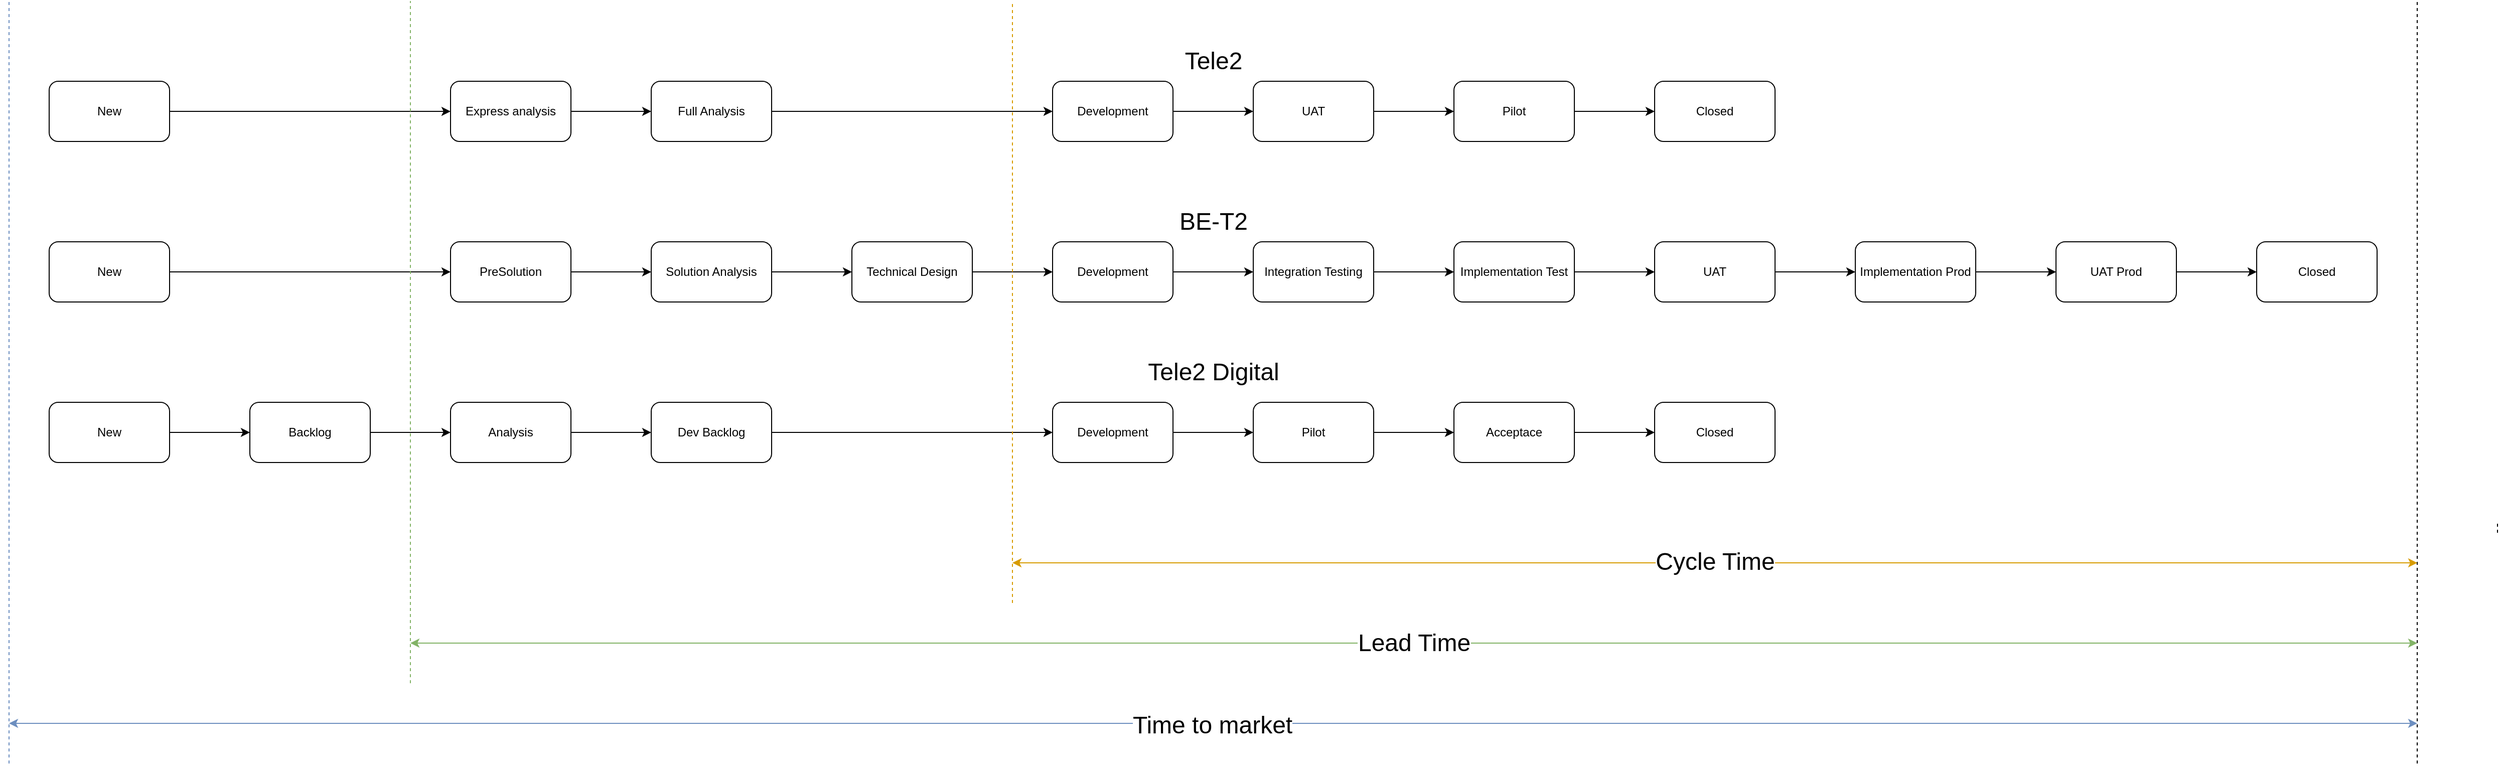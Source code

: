 <mxfile version="23.0.2" type="github">
  <diagram name="Страница — 1" id="cjbGRx0S7E2pipC_ybSz">
    <mxGraphModel dx="2946" dy="1111" grid="1" gridSize="10" guides="1" tooltips="1" connect="1" arrows="1" fold="1" page="1" pageScale="1" pageWidth="4681" pageHeight="3300" math="0" shadow="0">
      <root>
        <mxCell id="0" />
        <mxCell id="1" parent="0" />
        <mxCell id="oS2J0Wrdn_PqmQfN7SfS-35" style="edgeStyle=orthogonalEdgeStyle;rounded=0;orthogonalLoop=1;jettySize=auto;html=1;" parent="1" source="oS2J0Wrdn_PqmQfN7SfS-1" target="oS2J0Wrdn_PqmQfN7SfS-2" edge="1">
          <mxGeometry relative="1" as="geometry" />
        </mxCell>
        <mxCell id="oS2J0Wrdn_PqmQfN7SfS-1" value="New" style="rounded=1;whiteSpace=wrap;html=1;" parent="1" vertex="1">
          <mxGeometry x="120" y="120" width="120" height="60" as="geometry" />
        </mxCell>
        <mxCell id="oS2J0Wrdn_PqmQfN7SfS-36" style="edgeStyle=orthogonalEdgeStyle;rounded=0;orthogonalLoop=1;jettySize=auto;html=1;" parent="1" source="oS2J0Wrdn_PqmQfN7SfS-2" target="oS2J0Wrdn_PqmQfN7SfS-3" edge="1">
          <mxGeometry relative="1" as="geometry" />
        </mxCell>
        <mxCell id="oS2J0Wrdn_PqmQfN7SfS-2" value="Express analysis" style="rounded=1;whiteSpace=wrap;html=1;" parent="1" vertex="1">
          <mxGeometry x="520" y="120" width="120" height="60" as="geometry" />
        </mxCell>
        <mxCell id="oS2J0Wrdn_PqmQfN7SfS-37" style="edgeStyle=orthogonalEdgeStyle;rounded=0;orthogonalLoop=1;jettySize=auto;html=1;" parent="1" source="oS2J0Wrdn_PqmQfN7SfS-3" target="oS2J0Wrdn_PqmQfN7SfS-4" edge="1">
          <mxGeometry relative="1" as="geometry" />
        </mxCell>
        <mxCell id="oS2J0Wrdn_PqmQfN7SfS-3" value="Full Analysis" style="rounded=1;whiteSpace=wrap;html=1;" parent="1" vertex="1">
          <mxGeometry x="720" y="120" width="120" height="60" as="geometry" />
        </mxCell>
        <mxCell id="oS2J0Wrdn_PqmQfN7SfS-38" style="edgeStyle=orthogonalEdgeStyle;rounded=0;orthogonalLoop=1;jettySize=auto;html=1;" parent="1" source="oS2J0Wrdn_PqmQfN7SfS-4" target="oS2J0Wrdn_PqmQfN7SfS-5" edge="1">
          <mxGeometry relative="1" as="geometry" />
        </mxCell>
        <mxCell id="oS2J0Wrdn_PqmQfN7SfS-4" value="Development" style="rounded=1;whiteSpace=wrap;html=1;" parent="1" vertex="1">
          <mxGeometry x="1120" y="120" width="120" height="60" as="geometry" />
        </mxCell>
        <mxCell id="oS2J0Wrdn_PqmQfN7SfS-39" style="edgeStyle=orthogonalEdgeStyle;rounded=0;orthogonalLoop=1;jettySize=auto;html=1;" parent="1" source="oS2J0Wrdn_PqmQfN7SfS-5" target="oS2J0Wrdn_PqmQfN7SfS-6" edge="1">
          <mxGeometry relative="1" as="geometry" />
        </mxCell>
        <mxCell id="oS2J0Wrdn_PqmQfN7SfS-5" value="UAT" style="rounded=1;whiteSpace=wrap;html=1;" parent="1" vertex="1">
          <mxGeometry x="1320" y="120" width="120" height="60" as="geometry" />
        </mxCell>
        <mxCell id="oS2J0Wrdn_PqmQfN7SfS-40" style="edgeStyle=orthogonalEdgeStyle;rounded=0;orthogonalLoop=1;jettySize=auto;html=1;" parent="1" source="oS2J0Wrdn_PqmQfN7SfS-6" target="oS2J0Wrdn_PqmQfN7SfS-7" edge="1">
          <mxGeometry relative="1" as="geometry" />
        </mxCell>
        <mxCell id="oS2J0Wrdn_PqmQfN7SfS-6" value="Pilot" style="rounded=1;whiteSpace=wrap;html=1;" parent="1" vertex="1">
          <mxGeometry x="1520" y="120" width="120" height="60" as="geometry" />
        </mxCell>
        <mxCell id="oS2J0Wrdn_PqmQfN7SfS-7" value="&lt;div&gt;Closed&lt;/div&gt;" style="rounded=1;whiteSpace=wrap;html=1;" parent="1" vertex="1">
          <mxGeometry x="1720" y="120" width="120" height="60" as="geometry" />
        </mxCell>
        <mxCell id="oS2J0Wrdn_PqmQfN7SfS-41" style="edgeStyle=orthogonalEdgeStyle;rounded=0;orthogonalLoop=1;jettySize=auto;html=1;" parent="1" source="oS2J0Wrdn_PqmQfN7SfS-12" target="oS2J0Wrdn_PqmQfN7SfS-13" edge="1">
          <mxGeometry relative="1" as="geometry" />
        </mxCell>
        <mxCell id="oS2J0Wrdn_PqmQfN7SfS-12" value="&lt;div&gt;New&lt;/div&gt;" style="rounded=1;whiteSpace=wrap;html=1;" parent="1" vertex="1">
          <mxGeometry x="120" y="280" width="120" height="60" as="geometry" />
        </mxCell>
        <mxCell id="oS2J0Wrdn_PqmQfN7SfS-42" style="edgeStyle=orthogonalEdgeStyle;rounded=0;orthogonalLoop=1;jettySize=auto;html=1;" parent="1" source="oS2J0Wrdn_PqmQfN7SfS-13" target="oS2J0Wrdn_PqmQfN7SfS-14" edge="1">
          <mxGeometry relative="1" as="geometry" />
        </mxCell>
        <mxCell id="oS2J0Wrdn_PqmQfN7SfS-13" value="PreSolution" style="rounded=1;whiteSpace=wrap;html=1;" parent="1" vertex="1">
          <mxGeometry x="520" y="280" width="120" height="60" as="geometry" />
        </mxCell>
        <mxCell id="oS2J0Wrdn_PqmQfN7SfS-43" style="edgeStyle=orthogonalEdgeStyle;rounded=0;orthogonalLoop=1;jettySize=auto;html=1;" parent="1" source="oS2J0Wrdn_PqmQfN7SfS-14" target="oS2J0Wrdn_PqmQfN7SfS-15" edge="1">
          <mxGeometry relative="1" as="geometry" />
        </mxCell>
        <mxCell id="oS2J0Wrdn_PqmQfN7SfS-14" value="Solution Analysis" style="rounded=1;whiteSpace=wrap;html=1;" parent="1" vertex="1">
          <mxGeometry x="720" y="280" width="120" height="60" as="geometry" />
        </mxCell>
        <mxCell id="oS2J0Wrdn_PqmQfN7SfS-44" style="edgeStyle=orthogonalEdgeStyle;rounded=0;orthogonalLoop=1;jettySize=auto;html=1;" parent="1" source="oS2J0Wrdn_PqmQfN7SfS-15" target="oS2J0Wrdn_PqmQfN7SfS-16" edge="1">
          <mxGeometry relative="1" as="geometry" />
        </mxCell>
        <mxCell id="oS2J0Wrdn_PqmQfN7SfS-15" value="Technical Design" style="rounded=1;whiteSpace=wrap;html=1;" parent="1" vertex="1">
          <mxGeometry x="920" y="280" width="120" height="60" as="geometry" />
        </mxCell>
        <mxCell id="oS2J0Wrdn_PqmQfN7SfS-45" style="edgeStyle=orthogonalEdgeStyle;rounded=0;orthogonalLoop=1;jettySize=auto;html=1;" parent="1" source="oS2J0Wrdn_PqmQfN7SfS-16" target="oS2J0Wrdn_PqmQfN7SfS-17" edge="1">
          <mxGeometry relative="1" as="geometry" />
        </mxCell>
        <mxCell id="oS2J0Wrdn_PqmQfN7SfS-16" value="Development" style="rounded=1;whiteSpace=wrap;html=1;" parent="1" vertex="1">
          <mxGeometry x="1120" y="280" width="120" height="60" as="geometry" />
        </mxCell>
        <mxCell id="oS2J0Wrdn_PqmQfN7SfS-46" style="edgeStyle=orthogonalEdgeStyle;rounded=0;orthogonalLoop=1;jettySize=auto;html=1;" parent="1" source="oS2J0Wrdn_PqmQfN7SfS-17" target="oS2J0Wrdn_PqmQfN7SfS-18" edge="1">
          <mxGeometry relative="1" as="geometry" />
        </mxCell>
        <mxCell id="oS2J0Wrdn_PqmQfN7SfS-17" value="Integration Testing" style="rounded=1;whiteSpace=wrap;html=1;" parent="1" vertex="1">
          <mxGeometry x="1320" y="280" width="120" height="60" as="geometry" />
        </mxCell>
        <mxCell id="oS2J0Wrdn_PqmQfN7SfS-47" style="edgeStyle=orthogonalEdgeStyle;rounded=0;orthogonalLoop=1;jettySize=auto;html=1;" parent="1" source="oS2J0Wrdn_PqmQfN7SfS-18" target="oS2J0Wrdn_PqmQfN7SfS-19" edge="1">
          <mxGeometry relative="1" as="geometry" />
        </mxCell>
        <mxCell id="oS2J0Wrdn_PqmQfN7SfS-18" value="&lt;div&gt;Implementation Test&lt;/div&gt;" style="rounded=1;whiteSpace=wrap;html=1;" parent="1" vertex="1">
          <mxGeometry x="1520" y="280" width="120" height="60" as="geometry" />
        </mxCell>
        <mxCell id="oS2J0Wrdn_PqmQfN7SfS-48" style="edgeStyle=orthogonalEdgeStyle;rounded=0;orthogonalLoop=1;jettySize=auto;html=1;" parent="1" source="oS2J0Wrdn_PqmQfN7SfS-19" target="oS2J0Wrdn_PqmQfN7SfS-20" edge="1">
          <mxGeometry relative="1" as="geometry" />
        </mxCell>
        <mxCell id="oS2J0Wrdn_PqmQfN7SfS-19" value="UAT" style="rounded=1;whiteSpace=wrap;html=1;" parent="1" vertex="1">
          <mxGeometry x="1720" y="280" width="120" height="60" as="geometry" />
        </mxCell>
        <mxCell id="oS2J0Wrdn_PqmQfN7SfS-49" style="edgeStyle=orthogonalEdgeStyle;rounded=0;orthogonalLoop=1;jettySize=auto;html=1;" parent="1" source="oS2J0Wrdn_PqmQfN7SfS-20" target="oS2J0Wrdn_PqmQfN7SfS-21" edge="1">
          <mxGeometry relative="1" as="geometry" />
        </mxCell>
        <mxCell id="oS2J0Wrdn_PqmQfN7SfS-20" value="Implementation Prod" style="rounded=1;whiteSpace=wrap;html=1;" parent="1" vertex="1">
          <mxGeometry x="1920" y="280" width="120" height="60" as="geometry" />
        </mxCell>
        <mxCell id="oS2J0Wrdn_PqmQfN7SfS-50" style="edgeStyle=orthogonalEdgeStyle;rounded=0;orthogonalLoop=1;jettySize=auto;html=1;" parent="1" source="oS2J0Wrdn_PqmQfN7SfS-21" target="oS2J0Wrdn_PqmQfN7SfS-22" edge="1">
          <mxGeometry relative="1" as="geometry" />
        </mxCell>
        <mxCell id="oS2J0Wrdn_PqmQfN7SfS-21" value="&lt;div&gt;UAT Prod&lt;/div&gt;" style="rounded=1;whiteSpace=wrap;html=1;" parent="1" vertex="1">
          <mxGeometry x="2120" y="280" width="120" height="60" as="geometry" />
        </mxCell>
        <mxCell id="oS2J0Wrdn_PqmQfN7SfS-22" value="Closed" style="rounded=1;whiteSpace=wrap;html=1;" parent="1" vertex="1">
          <mxGeometry x="2320" y="280" width="120" height="60" as="geometry" />
        </mxCell>
        <mxCell id="oS2J0Wrdn_PqmQfN7SfS-51" style="edgeStyle=orthogonalEdgeStyle;rounded=0;orthogonalLoop=1;jettySize=auto;html=1;" parent="1" source="oS2J0Wrdn_PqmQfN7SfS-23" target="oS2J0Wrdn_PqmQfN7SfS-24" edge="1">
          <mxGeometry relative="1" as="geometry" />
        </mxCell>
        <mxCell id="oS2J0Wrdn_PqmQfN7SfS-23" value="New" style="rounded=1;whiteSpace=wrap;html=1;" parent="1" vertex="1">
          <mxGeometry x="120" y="440" width="120" height="60" as="geometry" />
        </mxCell>
        <mxCell id="oS2J0Wrdn_PqmQfN7SfS-52" style="edgeStyle=orthogonalEdgeStyle;rounded=0;orthogonalLoop=1;jettySize=auto;html=1;" parent="1" source="oS2J0Wrdn_PqmQfN7SfS-24" target="oS2J0Wrdn_PqmQfN7SfS-25" edge="1">
          <mxGeometry relative="1" as="geometry" />
        </mxCell>
        <mxCell id="oS2J0Wrdn_PqmQfN7SfS-24" value="Backlog" style="rounded=1;whiteSpace=wrap;html=1;" parent="1" vertex="1">
          <mxGeometry x="320" y="440" width="120" height="60" as="geometry" />
        </mxCell>
        <mxCell id="oS2J0Wrdn_PqmQfN7SfS-53" style="edgeStyle=orthogonalEdgeStyle;rounded=0;orthogonalLoop=1;jettySize=auto;html=1;" parent="1" source="oS2J0Wrdn_PqmQfN7SfS-25" target="oS2J0Wrdn_PqmQfN7SfS-26" edge="1">
          <mxGeometry relative="1" as="geometry" />
        </mxCell>
        <mxCell id="oS2J0Wrdn_PqmQfN7SfS-25" value="Analysis" style="rounded=1;whiteSpace=wrap;html=1;" parent="1" vertex="1">
          <mxGeometry x="520" y="440" width="120" height="60" as="geometry" />
        </mxCell>
        <mxCell id="oS2J0Wrdn_PqmQfN7SfS-54" style="edgeStyle=orthogonalEdgeStyle;rounded=0;orthogonalLoop=1;jettySize=auto;html=1;" parent="1" source="oS2J0Wrdn_PqmQfN7SfS-26" target="oS2J0Wrdn_PqmQfN7SfS-27" edge="1">
          <mxGeometry relative="1" as="geometry" />
        </mxCell>
        <mxCell id="oS2J0Wrdn_PqmQfN7SfS-26" value="&lt;div&gt;Dev Backlog&lt;/div&gt;" style="rounded=1;whiteSpace=wrap;html=1;" parent="1" vertex="1">
          <mxGeometry x="720" y="440" width="120" height="60" as="geometry" />
        </mxCell>
        <mxCell id="oS2J0Wrdn_PqmQfN7SfS-55" style="edgeStyle=orthogonalEdgeStyle;rounded=0;orthogonalLoop=1;jettySize=auto;html=1;" parent="1" source="oS2J0Wrdn_PqmQfN7SfS-27" target="oS2J0Wrdn_PqmQfN7SfS-28" edge="1">
          <mxGeometry relative="1" as="geometry" />
        </mxCell>
        <mxCell id="oS2J0Wrdn_PqmQfN7SfS-27" value="Development" style="rounded=1;whiteSpace=wrap;html=1;" parent="1" vertex="1">
          <mxGeometry x="1120" y="440" width="120" height="60" as="geometry" />
        </mxCell>
        <mxCell id="oS2J0Wrdn_PqmQfN7SfS-56" style="edgeStyle=orthogonalEdgeStyle;rounded=0;orthogonalLoop=1;jettySize=auto;html=1;" parent="1" source="oS2J0Wrdn_PqmQfN7SfS-28" target="oS2J0Wrdn_PqmQfN7SfS-29" edge="1">
          <mxGeometry relative="1" as="geometry" />
        </mxCell>
        <mxCell id="oS2J0Wrdn_PqmQfN7SfS-28" value="Pilot" style="rounded=1;whiteSpace=wrap;html=1;" parent="1" vertex="1">
          <mxGeometry x="1320" y="440" width="120" height="60" as="geometry" />
        </mxCell>
        <mxCell id="oS2J0Wrdn_PqmQfN7SfS-57" style="edgeStyle=orthogonalEdgeStyle;rounded=0;orthogonalLoop=1;jettySize=auto;html=1;" parent="1" source="oS2J0Wrdn_PqmQfN7SfS-29" target="oS2J0Wrdn_PqmQfN7SfS-30" edge="1">
          <mxGeometry relative="1" as="geometry" />
        </mxCell>
        <mxCell id="oS2J0Wrdn_PqmQfN7SfS-29" value="Acceptace" style="rounded=1;whiteSpace=wrap;html=1;" parent="1" vertex="1">
          <mxGeometry x="1520" y="440" width="120" height="60" as="geometry" />
        </mxCell>
        <mxCell id="oS2J0Wrdn_PqmQfN7SfS-30" value="Closed" style="rounded=1;whiteSpace=wrap;html=1;" parent="1" vertex="1">
          <mxGeometry x="1720" y="440" width="120" height="60" as="geometry" />
        </mxCell>
        <mxCell id="oS2J0Wrdn_PqmQfN7SfS-58" value="" style="endArrow=none;dashed=1;html=1;rounded=0;fillColor=#dae8fc;strokeColor=#6c8ebf;" parent="1" edge="1">
          <mxGeometry width="50" height="50" relative="1" as="geometry">
            <mxPoint x="80" y="800" as="sourcePoint" />
            <mxPoint x="80" y="40" as="targetPoint" />
          </mxGeometry>
        </mxCell>
        <mxCell id="oS2J0Wrdn_PqmQfN7SfS-59" value="" style="endArrow=none;dashed=1;html=1;rounded=0;" parent="1" edge="1">
          <mxGeometry width="50" height="50" relative="1" as="geometry">
            <mxPoint x="2480" y="800" as="sourcePoint" />
            <mxPoint x="2480" y="40" as="targetPoint" />
          </mxGeometry>
        </mxCell>
        <mxCell id="oS2J0Wrdn_PqmQfN7SfS-60" value="" style="endArrow=classic;startArrow=classic;html=1;rounded=0;fillColor=#dae8fc;strokeColor=#6c8ebf;" parent="1" edge="1">
          <mxGeometry width="50" height="50" relative="1" as="geometry">
            <mxPoint x="80" y="760" as="sourcePoint" />
            <mxPoint x="2480" y="760" as="targetPoint" />
          </mxGeometry>
        </mxCell>
        <mxCell id="oS2J0Wrdn_PqmQfN7SfS-70" value="&lt;font style=&quot;font-size: 24px;&quot;&gt;Time to market&lt;/font&gt;" style="edgeLabel;html=1;align=center;verticalAlign=middle;resizable=0;points=[];" parent="oS2J0Wrdn_PqmQfN7SfS-60" vertex="1" connectable="0">
          <mxGeometry x="-0.001" y="-2" relative="1" as="geometry">
            <mxPoint as="offset" />
          </mxGeometry>
        </mxCell>
        <mxCell id="oS2J0Wrdn_PqmQfN7SfS-72" value="&lt;font style=&quot;font-size: 24px;&quot;&gt;Tele2&lt;/font&gt;" style="edgeLabel;html=1;align=center;verticalAlign=middle;resizable=0;points=[];" parent="oS2J0Wrdn_PqmQfN7SfS-60" vertex="1" connectable="0">
          <mxGeometry x="-0.0" y="2" relative="1" as="geometry">
            <mxPoint y="-658" as="offset" />
          </mxGeometry>
        </mxCell>
        <mxCell id="oS2J0Wrdn_PqmQfN7SfS-61" value="" style="endArrow=none;dashed=1;html=1;rounded=0;fillColor=#d5e8d4;strokeColor=#82b366;" parent="1" edge="1">
          <mxGeometry width="50" height="50" relative="1" as="geometry">
            <mxPoint x="480" y="720" as="sourcePoint" />
            <mxPoint x="480" y="40" as="targetPoint" />
          </mxGeometry>
        </mxCell>
        <mxCell id="oS2J0Wrdn_PqmQfN7SfS-62" value="" style="endArrow=classic;startArrow=classic;html=1;rounded=0;fillColor=#d5e8d4;strokeColor=#82b366;" parent="1" edge="1">
          <mxGeometry width="50" height="50" relative="1" as="geometry">
            <mxPoint x="480" y="680" as="sourcePoint" />
            <mxPoint x="2480" y="680" as="targetPoint" />
          </mxGeometry>
        </mxCell>
        <mxCell id="oS2J0Wrdn_PqmQfN7SfS-69" value="&lt;font style=&quot;font-size: 24px;&quot;&gt;Lead Time&lt;/font&gt;" style="edgeLabel;html=1;align=center;verticalAlign=middle;resizable=0;points=[];" parent="oS2J0Wrdn_PqmQfN7SfS-62" vertex="1" connectable="0">
          <mxGeometry x="-0.0" relative="1" as="geometry">
            <mxPoint as="offset" />
          </mxGeometry>
        </mxCell>
        <mxCell id="oS2J0Wrdn_PqmQfN7SfS-63" value="" style="endArrow=none;dashed=1;html=1;rounded=0;fillColor=#ffe6cc;strokeColor=#d79b00;" parent="1" edge="1">
          <mxGeometry width="50" height="50" relative="1" as="geometry">
            <mxPoint x="1080" y="640" as="sourcePoint" />
            <mxPoint x="1080" y="40" as="targetPoint" />
          </mxGeometry>
        </mxCell>
        <mxCell id="oS2J0Wrdn_PqmQfN7SfS-64" value="" style="endArrow=classic;startArrow=classic;html=1;rounded=0;fillColor=#ffe6cc;strokeColor=#d79b00;fontSize=24;" parent="1" edge="1">
          <mxGeometry width="50" height="50" relative="1" as="geometry">
            <mxPoint x="1080" y="600" as="sourcePoint" />
            <mxPoint x="2480" y="600" as="targetPoint" />
          </mxGeometry>
        </mxCell>
        <mxCell id="oS2J0Wrdn_PqmQfN7SfS-68" value="&lt;font style=&quot;font-size: 24px;&quot;&gt;Cycle Time&lt;/font&gt;" style="edgeLabel;html=1;align=center;verticalAlign=middle;resizable=0;points=[];" parent="oS2J0Wrdn_PqmQfN7SfS-64" vertex="1" connectable="0">
          <mxGeometry x="-0.001" y="1" relative="1" as="geometry">
            <mxPoint as="offset" />
          </mxGeometry>
        </mxCell>
        <mxCell id="oS2J0Wrdn_PqmQfN7SfS-71" value="" style="endArrow=none;dashed=1;html=1;rounded=0;strokeColor=#000000;" parent="1" edge="1">
          <mxGeometry width="50" height="50" relative="1" as="geometry">
            <mxPoint x="2560" y="570" as="sourcePoint" />
            <mxPoint x="2560" y="560" as="targetPoint" />
          </mxGeometry>
        </mxCell>
        <mxCell id="oS2J0Wrdn_PqmQfN7SfS-73" value="&lt;font style=&quot;font-size: 24px;&quot;&gt;BE-T2&lt;/font&gt;" style="edgeLabel;html=1;align=center;verticalAlign=middle;resizable=0;points=[];" parent="1" vertex="1" connectable="0">
          <mxGeometry x="1280" y="260" as="geometry" />
        </mxCell>
        <mxCell id="oS2J0Wrdn_PqmQfN7SfS-74" value="&lt;font style=&quot;font-size: 24px;&quot;&gt;Tele2 Digital&lt;/font&gt;" style="edgeLabel;html=1;align=center;verticalAlign=middle;resizable=0;points=[];" parent="1" vertex="1" connectable="0">
          <mxGeometry x="1280" y="410" as="geometry" />
        </mxCell>
      </root>
    </mxGraphModel>
  </diagram>
</mxfile>
